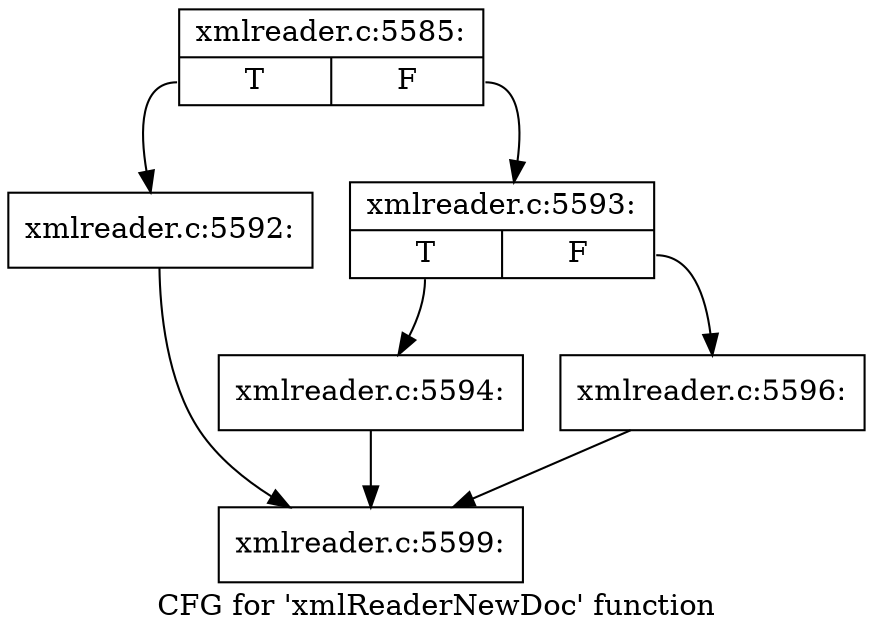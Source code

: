 digraph "CFG for 'xmlReaderNewDoc' function" {
	label="CFG for 'xmlReaderNewDoc' function";

	Node0x492b320 [shape=record,label="{xmlreader.c:5585:|{<s0>T|<s1>F}}"];
	Node0x492b320:s0 -> Node0x4935520;
	Node0x492b320:s1 -> Node0x4935570;
	Node0x4935520 [shape=record,label="{xmlreader.c:5592:}"];
	Node0x4935520 -> Node0x4934220;
	Node0x4935570 [shape=record,label="{xmlreader.c:5593:|{<s0>T|<s1>F}}"];
	Node0x4935570:s0 -> Node0x4935a30;
	Node0x4935570:s1 -> Node0x4935a80;
	Node0x4935a30 [shape=record,label="{xmlreader.c:5594:}"];
	Node0x4935a30 -> Node0x4934220;
	Node0x4935a80 [shape=record,label="{xmlreader.c:5596:}"];
	Node0x4935a80 -> Node0x4934220;
	Node0x4934220 [shape=record,label="{xmlreader.c:5599:}"];
}
